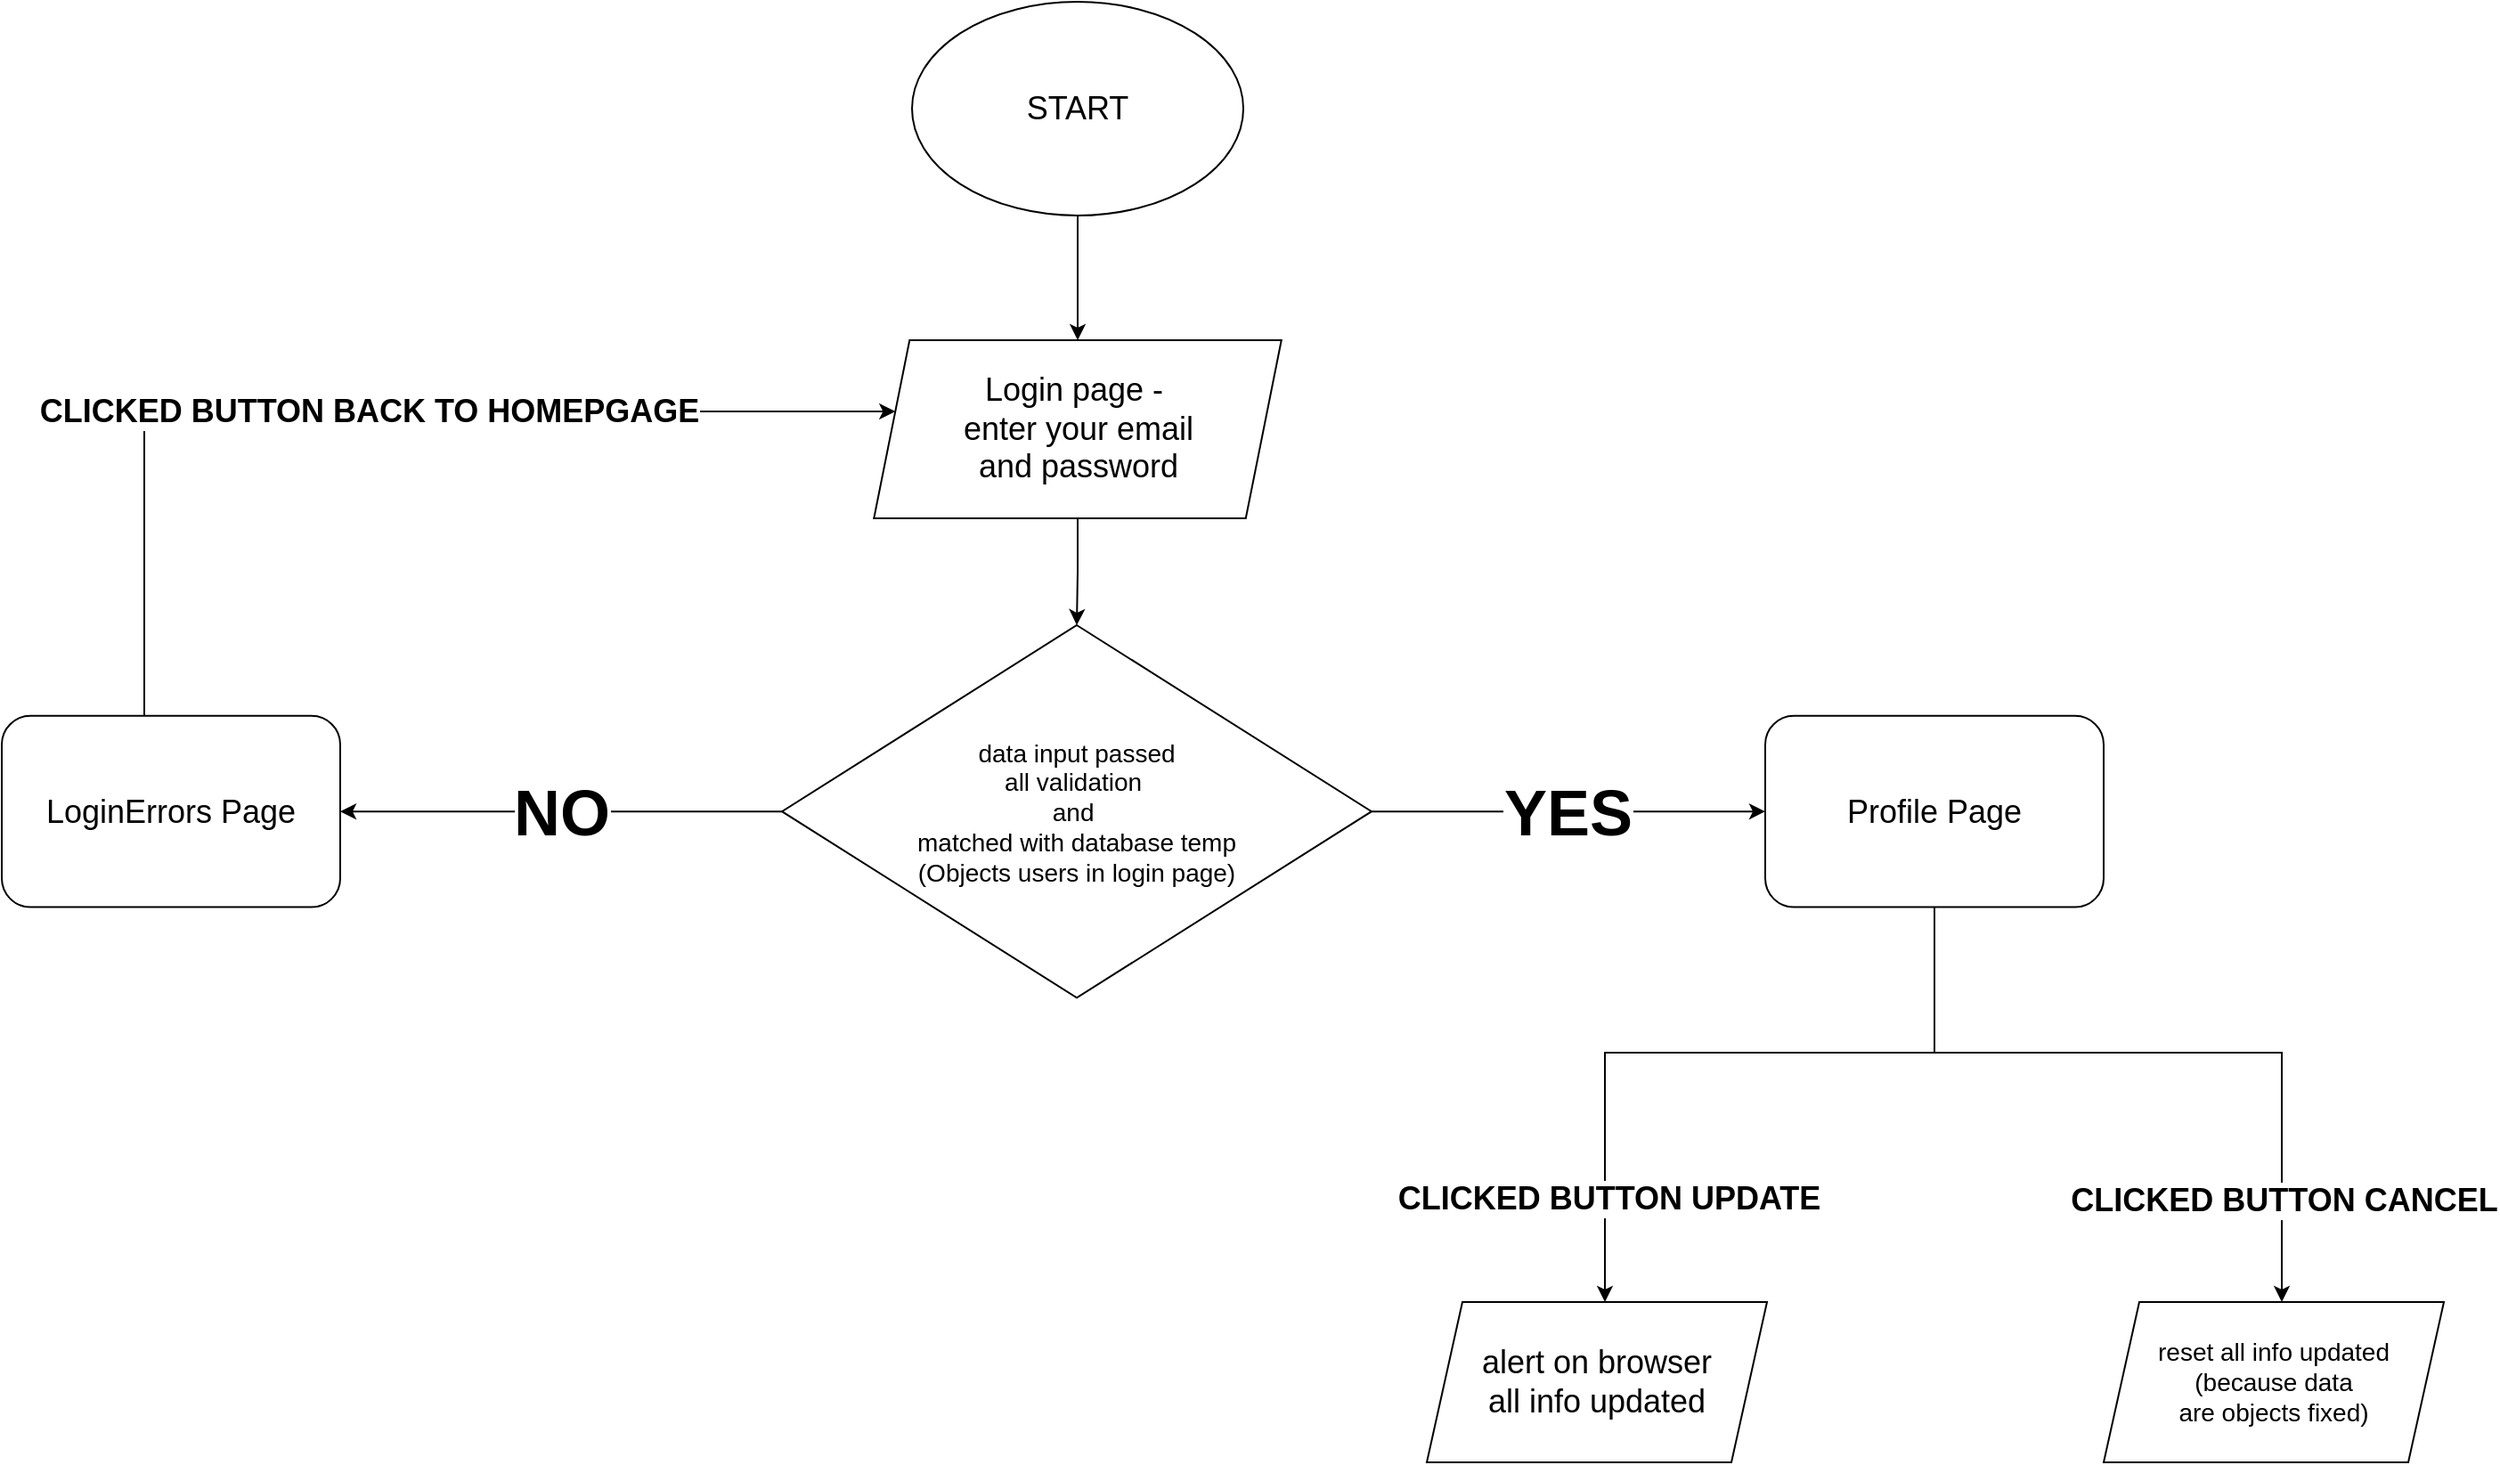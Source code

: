 <mxfile version="21.1.1" type="google">
  <diagram name="Trang-1" id="w5CbW0QfyDrJxNu26Srx">
    <mxGraphModel grid="1" page="1" gridSize="10" guides="1" tooltips="1" connect="1" arrows="1" fold="1" pageScale="1" pageWidth="827" pageHeight="1169" math="0" shadow="0">
      <root>
        <mxCell id="0" />
        <mxCell id="1" parent="0" />
        <mxCell id="Ekca3IZYvol2tR-6OHhr-2" style="edgeStyle=orthogonalEdgeStyle;rounded=0;orthogonalLoop=1;jettySize=auto;html=1;" edge="1" parent="1" source="Ekca3IZYvol2tR-6OHhr-1" target="Ekca3IZYvol2tR-6OHhr-3">
          <mxGeometry relative="1" as="geometry">
            <mxPoint x="414" y="180" as="targetPoint" />
          </mxGeometry>
        </mxCell>
        <mxCell id="Ekca3IZYvol2tR-6OHhr-1" value="&lt;font style=&quot;font-size: 18px;&quot;&gt;START&lt;/font&gt;" style="ellipse;whiteSpace=wrap;html=1;" vertex="1" parent="1">
          <mxGeometry x="321.01" y="-40" width="186" height="120" as="geometry" />
        </mxCell>
        <mxCell id="Ekca3IZYvol2tR-6OHhr-5" value="" style="edgeStyle=orthogonalEdgeStyle;rounded=0;orthogonalLoop=1;jettySize=auto;html=1;" edge="1" parent="1" source="Ekca3IZYvol2tR-6OHhr-3" target="Ekca3IZYvol2tR-6OHhr-4">
          <mxGeometry relative="1" as="geometry" />
        </mxCell>
        <mxCell id="Ekca3IZYvol2tR-6OHhr-3" value="&lt;font style=&quot;font-size: 18px;&quot;&gt;Login page -&amp;nbsp;&lt;br&gt;enter your email &lt;br&gt;and password&lt;/font&gt;" style="shape=parallelogram;perimeter=parallelogramPerimeter;whiteSpace=wrap;html=1;fixedSize=1;" vertex="1" parent="1">
          <mxGeometry x="299.63" y="150" width="228.75" height="100" as="geometry" />
        </mxCell>
        <mxCell id="Ekca3IZYvol2tR-6OHhr-11" value="&lt;b&gt;&lt;font style=&quot;font-size: 36px;&quot;&gt;NO&lt;/font&gt;&lt;/b&gt;" style="edgeStyle=orthogonalEdgeStyle;rounded=0;orthogonalLoop=1;jettySize=auto;html=1;" edge="1" parent="1" source="Ekca3IZYvol2tR-6OHhr-4" target="Ekca3IZYvol2tR-6OHhr-12">
          <mxGeometry relative="1" as="geometry">
            <mxPoint x="90" y="414.59" as="targetPoint" />
          </mxGeometry>
        </mxCell>
        <mxCell id="Ekca3IZYvol2tR-6OHhr-17" value="&lt;b style=&quot;&quot;&gt;&lt;font style=&quot;font-size: 36px;&quot;&gt;YES&lt;/font&gt;&lt;/b&gt;" style="edgeStyle=orthogonalEdgeStyle;rounded=0;orthogonalLoop=1;jettySize=auto;html=1;exitX=1;exitY=0.5;exitDx=0;exitDy=0;" edge="1" parent="1" source="Ekca3IZYvol2tR-6OHhr-4">
          <mxGeometry relative="1" as="geometry">
            <mxPoint x="800" y="414.59" as="targetPoint" />
            <mxPoint x="639.0" y="414.59" as="sourcePoint" />
          </mxGeometry>
        </mxCell>
        <mxCell id="Ekca3IZYvol2tR-6OHhr-4" value="&lt;font style=&quot;font-size: 14px;&quot;&gt;data input passed &lt;br&gt;all validation&amp;nbsp;&lt;br&gt;and&amp;nbsp;&lt;br&gt;matched with database temp &lt;br&gt;(Objects users in login page)&lt;/font&gt;" style="rhombus;whiteSpace=wrap;html=1;" vertex="1" parent="1">
          <mxGeometry x="248" y="310" width="331" height="209.18" as="geometry" />
        </mxCell>
        <mxCell id="Ekca3IZYvol2tR-6OHhr-14" value="&lt;b&gt;&lt;font style=&quot;font-size: 18px;&quot;&gt;CLICKED BUTTON BACK TO HOMEPGAGE&lt;/font&gt;&lt;/b&gt;" style="edgeStyle=orthogonalEdgeStyle;orthogonalLoop=1;jettySize=auto;html=1;rounded=0;" edge="1" parent="1" source="Ekca3IZYvol2tR-6OHhr-12" target="Ekca3IZYvol2tR-6OHhr-3">
          <mxGeometry relative="1" as="geometry">
            <mxPoint x="5" y="190" as="targetPoint" />
            <Array as="points">
              <mxPoint x="-110" y="190" />
            </Array>
          </mxGeometry>
        </mxCell>
        <mxCell id="Ekca3IZYvol2tR-6OHhr-12" value="&lt;font style=&quot;font-size: 18px;&quot;&gt;LoginErrors Page&lt;/font&gt;" style="rounded=1;whiteSpace=wrap;html=1;" vertex="1" parent="1">
          <mxGeometry x="-190" y="360.9" width="190" height="107.39" as="geometry" />
        </mxCell>
        <mxCell id="Ekca3IZYvol2tR-6OHhr-19" style="edgeStyle=orthogonalEdgeStyle;rounded=0;orthogonalLoop=1;jettySize=auto;html=1;" edge="1" parent="1" source="Ekca3IZYvol2tR-6OHhr-18" target="Ekca3IZYvol2tR-6OHhr-22">
          <mxGeometry relative="1" as="geometry">
            <mxPoint x="710" y="680" as="targetPoint" />
            <Array as="points">
              <mxPoint x="895" y="550" />
              <mxPoint x="710" y="550" />
            </Array>
          </mxGeometry>
        </mxCell>
        <mxCell id="Ekca3IZYvol2tR-6OHhr-24" value="&lt;font style=&quot;font-size: 18px;&quot;&gt;&lt;b&gt;CLICKED BUTTON UPDATE&lt;/b&gt;&lt;/font&gt;" style="edgeLabel;html=1;align=center;verticalAlign=middle;resizable=0;points=[];" connectable="0" vertex="1" parent="Ekca3IZYvol2tR-6OHhr-19">
          <mxGeometry x="0.713" y="2" relative="1" as="geometry">
            <mxPoint as="offset" />
          </mxGeometry>
        </mxCell>
        <mxCell id="Ekca3IZYvol2tR-6OHhr-21" style="edgeStyle=orthogonalEdgeStyle;rounded=0;orthogonalLoop=1;jettySize=auto;html=1;" edge="1" parent="1" source="Ekca3IZYvol2tR-6OHhr-18" target="Ekca3IZYvol2tR-6OHhr-23">
          <mxGeometry relative="1" as="geometry">
            <mxPoint x="1100" y="680" as="targetPoint" />
            <Array as="points">
              <mxPoint x="895" y="550" />
              <mxPoint x="1090" y="550" />
            </Array>
          </mxGeometry>
        </mxCell>
        <mxCell id="Ekca3IZYvol2tR-6OHhr-25" value="&lt;font style=&quot;font-size: 18px;&quot;&gt;&lt;b&gt;CLICKED BUTTON CANCEL&lt;/b&gt;&lt;/font&gt;" style="edgeLabel;html=1;align=center;verticalAlign=middle;resizable=0;points=[];" connectable="0" vertex="1" parent="Ekca3IZYvol2tR-6OHhr-21">
          <mxGeometry x="0.723" y="1" relative="1" as="geometry">
            <mxPoint as="offset" />
          </mxGeometry>
        </mxCell>
        <mxCell id="Ekca3IZYvol2tR-6OHhr-18" value="&lt;font style=&quot;font-size: 18px;&quot;&gt;Profile Page&lt;/font&gt;" style="rounded=1;whiteSpace=wrap;html=1;" vertex="1" parent="1">
          <mxGeometry x="800" y="360.9" width="190" height="107.39" as="geometry" />
        </mxCell>
        <mxCell id="Ekca3IZYvol2tR-6OHhr-22" value="&lt;font style=&quot;font-size: 18px;&quot;&gt;alert on browser &lt;br&gt;all info updated&lt;/font&gt;" style="shape=parallelogram;perimeter=parallelogramPerimeter;whiteSpace=wrap;html=1;fixedSize=1;" vertex="1" parent="1">
          <mxGeometry x="610" y="690" width="191" height="90" as="geometry" />
        </mxCell>
        <mxCell id="Ekca3IZYvol2tR-6OHhr-23" value="&lt;font style=&quot;font-size: 14px;&quot;&gt;reset all info updated&lt;br&gt;(because data &lt;br&gt;are objects fixed)&lt;/font&gt;" style="shape=parallelogram;perimeter=parallelogramPerimeter;whiteSpace=wrap;html=1;fixedSize=1;" vertex="1" parent="1">
          <mxGeometry x="990" y="690" width="191" height="90" as="geometry" />
        </mxCell>
      </root>
    </mxGraphModel>
  </diagram>
</mxfile>
